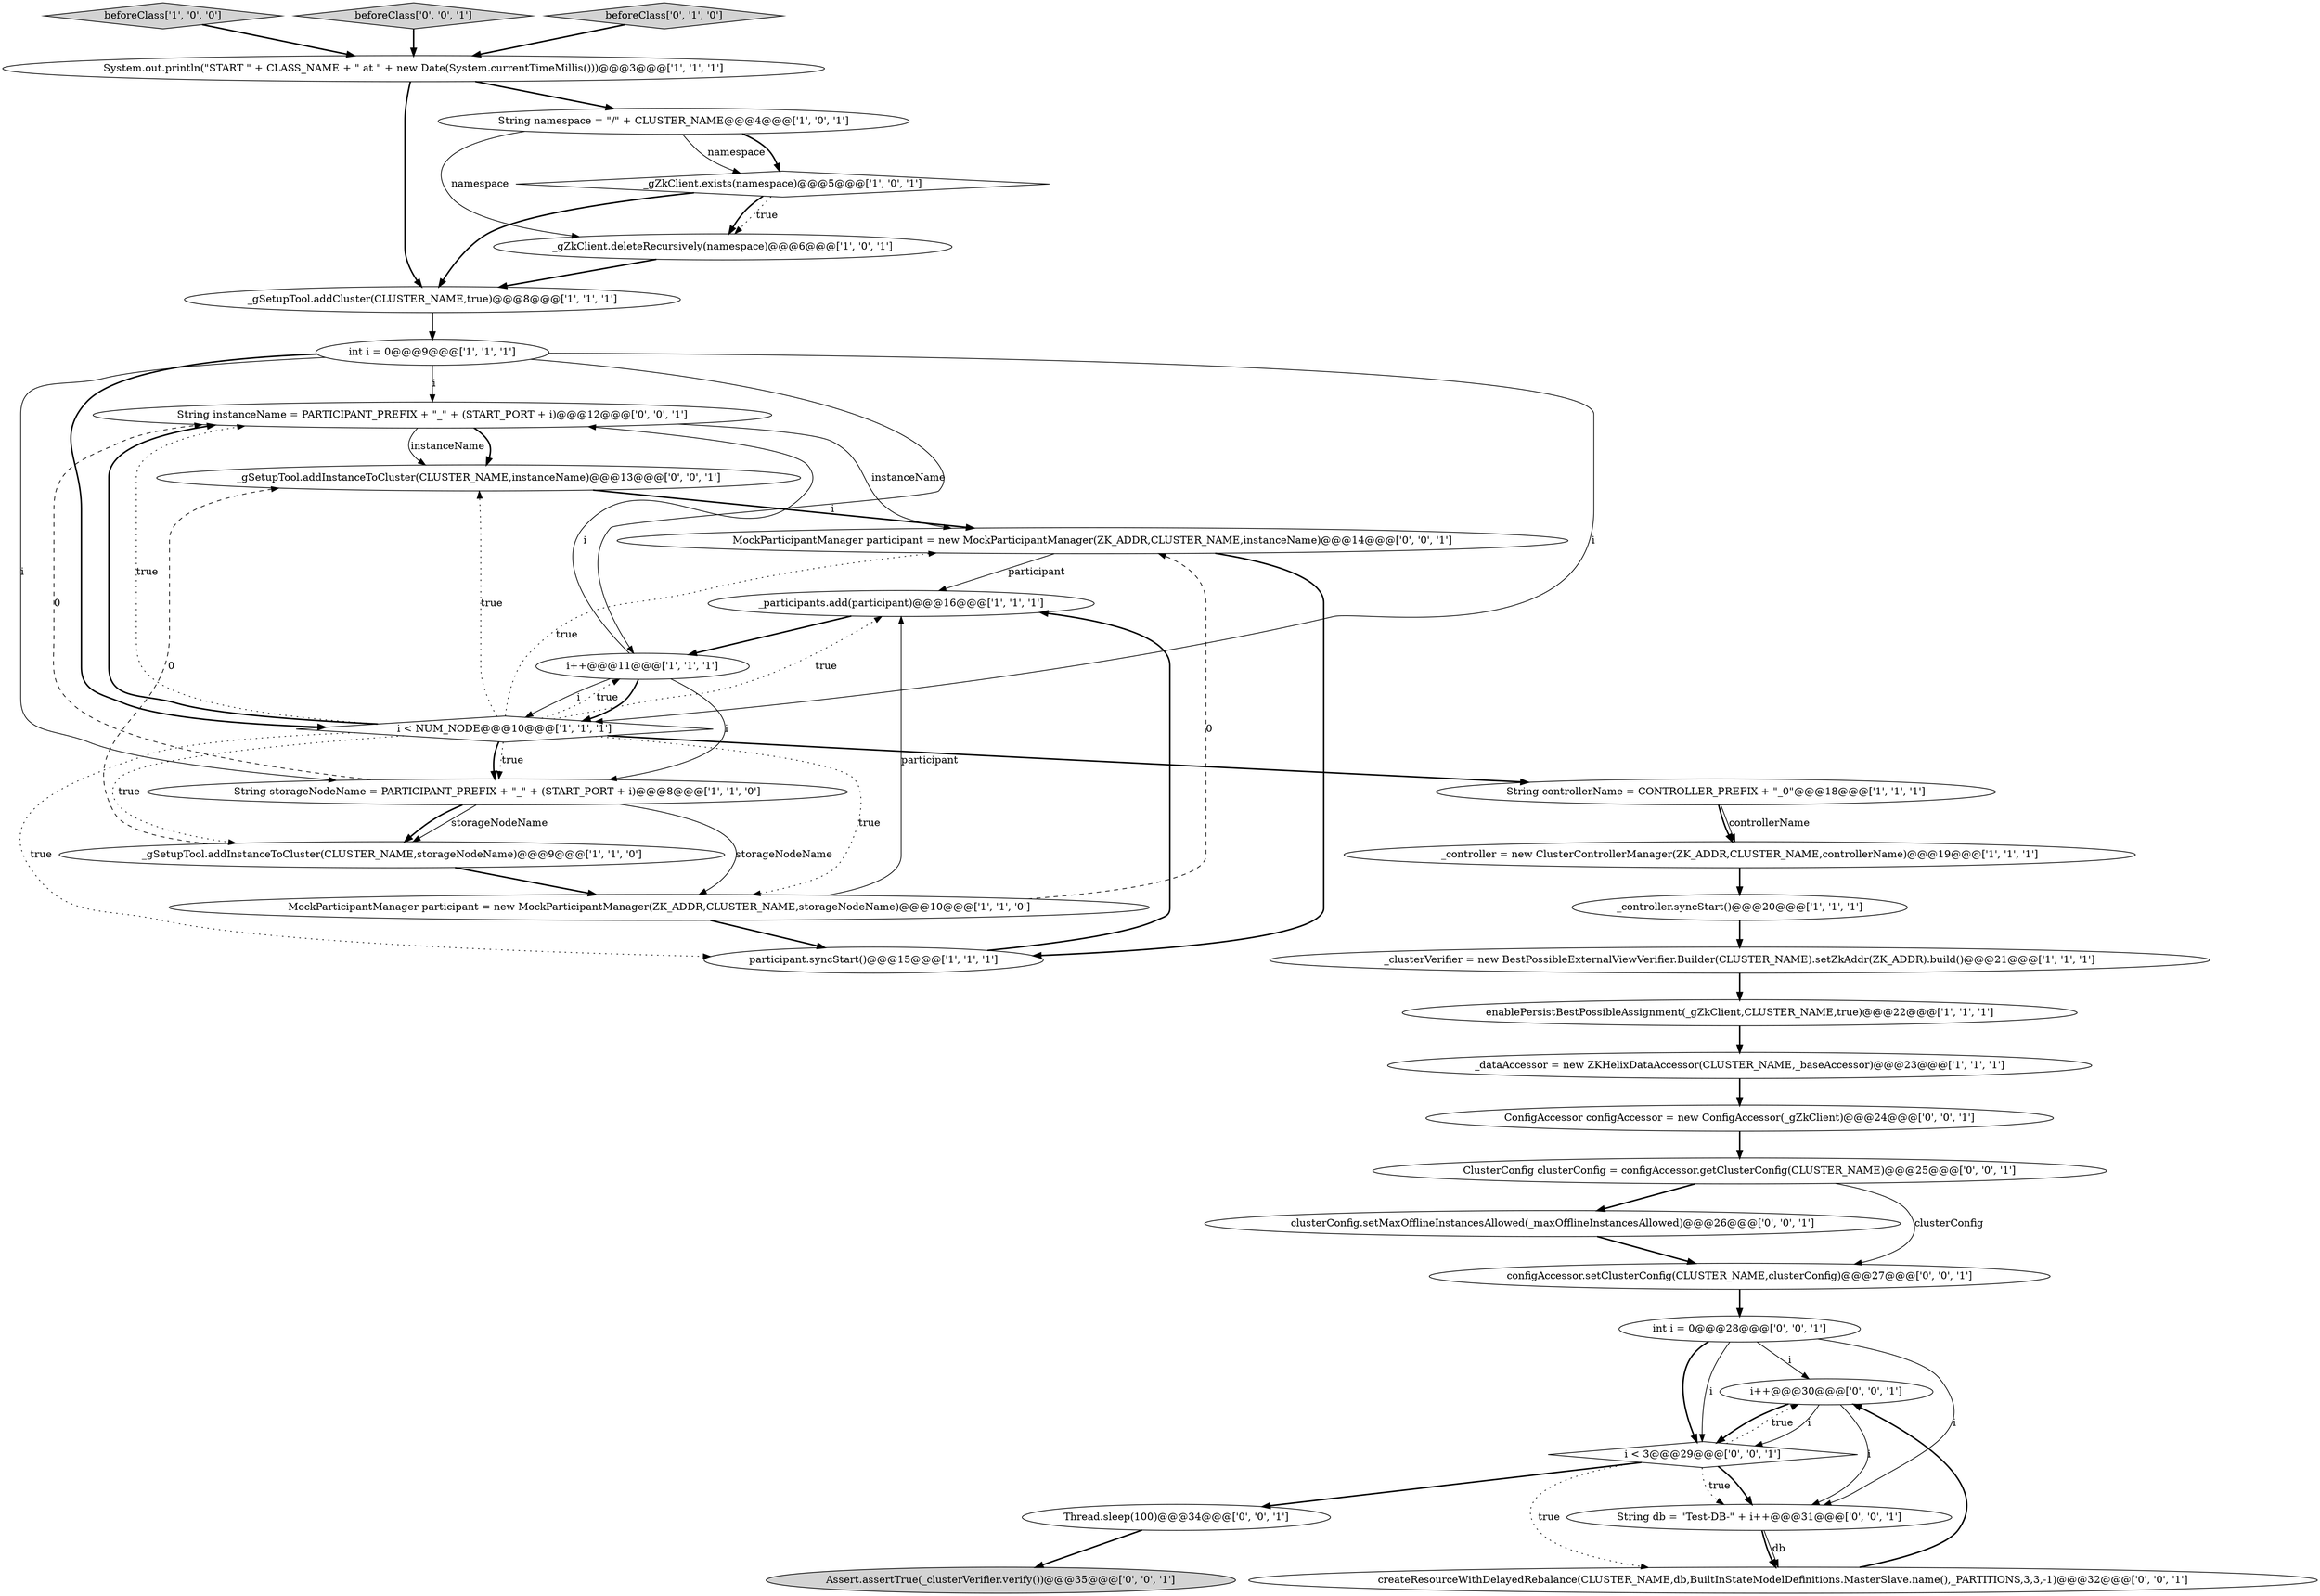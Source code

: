 digraph {
3 [style = filled, label = "_gSetupTool.addCluster(CLUSTER_NAME,true)@@@8@@@['1', '1', '1']", fillcolor = white, shape = ellipse image = "AAA0AAABBB1BBB"];
11 [style = filled, label = "String namespace = \"/\" + CLUSTER_NAME@@@4@@@['1', '0', '1']", fillcolor = white, shape = ellipse image = "AAA0AAABBB1BBB"];
17 [style = filled, label = "int i = 0@@@9@@@['1', '1', '1']", fillcolor = white, shape = ellipse image = "AAA0AAABBB1BBB"];
29 [style = filled, label = "String instanceName = PARTICIPANT_PREFIX + \"_\" + (START_PORT + i)@@@12@@@['0', '0', '1']", fillcolor = white, shape = ellipse image = "AAA0AAABBB3BBB"];
14 [style = filled, label = "_clusterVerifier = new BestPossibleExternalViewVerifier.Builder(CLUSTER_NAME).setZkAddr(ZK_ADDR).build()@@@21@@@['1', '1', '1']", fillcolor = white, shape = ellipse image = "AAA0AAABBB1BBB"];
8 [style = filled, label = "_participants.add(participant)@@@16@@@['1', '1', '1']", fillcolor = white, shape = ellipse image = "AAA0AAABBB1BBB"];
18 [style = filled, label = "MockParticipantManager participant = new MockParticipantManager(ZK_ADDR,CLUSTER_NAME,storageNodeName)@@@10@@@['1', '1', '0']", fillcolor = white, shape = ellipse image = "AAA0AAABBB1BBB"];
6 [style = filled, label = "_controller = new ClusterControllerManager(ZK_ADDR,CLUSTER_NAME,controllerName)@@@19@@@['1', '1', '1']", fillcolor = white, shape = ellipse image = "AAA0AAABBB1BBB"];
33 [style = filled, label = "i++@@@30@@@['0', '0', '1']", fillcolor = white, shape = ellipse image = "AAA0AAABBB3BBB"];
0 [style = filled, label = "_dataAccessor = new ZKHelixDataAccessor(CLUSTER_NAME,_baseAccessor)@@@23@@@['1', '1', '1']", fillcolor = white, shape = ellipse image = "AAA0AAABBB1BBB"];
1 [style = filled, label = "beforeClass['1', '0', '0']", fillcolor = lightgray, shape = diamond image = "AAA0AAABBB1BBB"];
19 [style = filled, label = "_gZkClient.deleteRecursively(namespace)@@@6@@@['1', '0', '1']", fillcolor = white, shape = ellipse image = "AAA0AAABBB1BBB"];
4 [style = filled, label = "String controllerName = CONTROLLER_PREFIX + \"_0\"@@@18@@@['1', '1', '1']", fillcolor = white, shape = ellipse image = "AAA0AAABBB1BBB"];
13 [style = filled, label = "_gZkClient.exists(namespace)@@@5@@@['1', '0', '1']", fillcolor = white, shape = diamond image = "AAA0AAABBB1BBB"];
25 [style = filled, label = "ClusterConfig clusterConfig = configAccessor.getClusterConfig(CLUSTER_NAME)@@@25@@@['0', '0', '1']", fillcolor = white, shape = ellipse image = "AAA0AAABBB3BBB"];
27 [style = filled, label = "beforeClass['0', '0', '1']", fillcolor = lightgray, shape = diamond image = "AAA0AAABBB3BBB"];
32 [style = filled, label = "clusterConfig.setMaxOfflineInstancesAllowed(_maxOfflineInstancesAllowed)@@@26@@@['0', '0', '1']", fillcolor = white, shape = ellipse image = "AAA0AAABBB3BBB"];
9 [style = filled, label = "i < NUM_NODE@@@10@@@['1', '1', '1']", fillcolor = white, shape = diamond image = "AAA0AAABBB1BBB"];
21 [style = filled, label = "_gSetupTool.addInstanceToCluster(CLUSTER_NAME,instanceName)@@@13@@@['0', '0', '1']", fillcolor = white, shape = ellipse image = "AAA0AAABBB3BBB"];
12 [style = filled, label = "participant.syncStart()@@@15@@@['1', '1', '1']", fillcolor = white, shape = ellipse image = "AAA0AAABBB1BBB"];
15 [style = filled, label = "System.out.println(\"START \" + CLASS_NAME + \" at \" + new Date(System.currentTimeMillis()))@@@3@@@['1', '1', '1']", fillcolor = white, shape = ellipse image = "AAA0AAABBB1BBB"];
24 [style = filled, label = "Assert.assertTrue(_clusterVerifier.verify())@@@35@@@['0', '0', '1']", fillcolor = lightgray, shape = ellipse image = "AAA0AAABBB3BBB"];
2 [style = filled, label = "enablePersistBestPossibleAssignment(_gZkClient,CLUSTER_NAME,true)@@@22@@@['1', '1', '1']", fillcolor = white, shape = ellipse image = "AAA0AAABBB1BBB"];
35 [style = filled, label = "MockParticipantManager participant = new MockParticipantManager(ZK_ADDR,CLUSTER_NAME,instanceName)@@@14@@@['0', '0', '1']", fillcolor = white, shape = ellipse image = "AAA0AAABBB3BBB"];
34 [style = filled, label = "ConfigAccessor configAccessor = new ConfigAccessor(_gZkClient)@@@24@@@['0', '0', '1']", fillcolor = white, shape = ellipse image = "AAA0AAABBB3BBB"];
23 [style = filled, label = "int i = 0@@@28@@@['0', '0', '1']", fillcolor = white, shape = ellipse image = "AAA0AAABBB3BBB"];
20 [style = filled, label = "beforeClass['0', '1', '0']", fillcolor = lightgray, shape = diamond image = "AAA0AAABBB2BBB"];
28 [style = filled, label = "configAccessor.setClusterConfig(CLUSTER_NAME,clusterConfig)@@@27@@@['0', '0', '1']", fillcolor = white, shape = ellipse image = "AAA0AAABBB3BBB"];
10 [style = filled, label = "_controller.syncStart()@@@20@@@['1', '1', '1']", fillcolor = white, shape = ellipse image = "AAA0AAABBB1BBB"];
30 [style = filled, label = "i < 3@@@29@@@['0', '0', '1']", fillcolor = white, shape = diamond image = "AAA0AAABBB3BBB"];
5 [style = filled, label = "_gSetupTool.addInstanceToCluster(CLUSTER_NAME,storageNodeName)@@@9@@@['1', '1', '0']", fillcolor = white, shape = ellipse image = "AAA0AAABBB1BBB"];
22 [style = filled, label = "Thread.sleep(100)@@@34@@@['0', '0', '1']", fillcolor = white, shape = ellipse image = "AAA0AAABBB3BBB"];
7 [style = filled, label = "i++@@@11@@@['1', '1', '1']", fillcolor = white, shape = ellipse image = "AAA0AAABBB1BBB"];
31 [style = filled, label = "String db = \"Test-DB-\" + i++@@@31@@@['0', '0', '1']", fillcolor = white, shape = ellipse image = "AAA0AAABBB3BBB"];
16 [style = filled, label = "String storageNodeName = PARTICIPANT_PREFIX + \"_\" + (START_PORT + i)@@@8@@@['1', '1', '0']", fillcolor = white, shape = ellipse image = "AAA0AAABBB1BBB"];
26 [style = filled, label = "createResourceWithDelayedRebalance(CLUSTER_NAME,db,BuiltInStateModelDefinitions.MasterSlave.name(),_PARTITIONS,3,3,-1)@@@32@@@['0', '0', '1']", fillcolor = white, shape = ellipse image = "AAA0AAABBB3BBB"];
33->31 [style = solid, label="i"];
9->12 [style = dotted, label="true"];
9->29 [style = dotted, label="true"];
34->25 [style = bold, label=""];
30->22 [style = bold, label=""];
9->35 [style = dotted, label="true"];
23->30 [style = bold, label=""];
10->14 [style = bold, label=""];
4->6 [style = bold, label=""];
25->28 [style = solid, label="clusterConfig"];
1->15 [style = bold, label=""];
9->4 [style = bold, label=""];
17->9 [style = bold, label=""];
4->6 [style = solid, label="controllerName"];
33->30 [style = solid, label="i"];
25->32 [style = bold, label=""];
18->12 [style = bold, label=""];
29->35 [style = solid, label="instanceName"];
13->19 [style = dotted, label="true"];
5->18 [style = bold, label=""];
30->26 [style = dotted, label="true"];
17->7 [style = solid, label="i"];
23->30 [style = solid, label="i"];
9->21 [style = dotted, label="true"];
15->3 [style = bold, label=""];
18->35 [style = dashed, label="0"];
7->29 [style = solid, label="i"];
11->13 [style = solid, label="namespace"];
17->9 [style = solid, label="i"];
9->16 [style = bold, label=""];
29->21 [style = bold, label=""];
27->15 [style = bold, label=""];
8->7 [style = bold, label=""];
7->9 [style = solid, label="i"];
7->16 [style = solid, label="i"];
31->26 [style = solid, label="db"];
23->33 [style = solid, label="i"];
11->19 [style = solid, label="namespace"];
9->8 [style = dotted, label="true"];
7->9 [style = bold, label=""];
17->29 [style = solid, label="i"];
0->34 [style = bold, label=""];
31->26 [style = bold, label=""];
18->8 [style = solid, label="participant"];
13->19 [style = bold, label=""];
2->0 [style = bold, label=""];
17->16 [style = solid, label="i"];
15->11 [style = bold, label=""];
13->3 [style = bold, label=""];
28->23 [style = bold, label=""];
12->8 [style = bold, label=""];
30->31 [style = bold, label=""];
6->10 [style = bold, label=""];
16->5 [style = solid, label="storageNodeName"];
11->13 [style = bold, label=""];
16->18 [style = solid, label="storageNodeName"];
29->21 [style = solid, label="instanceName"];
33->30 [style = bold, label=""];
16->5 [style = bold, label=""];
16->29 [style = dashed, label="0"];
9->18 [style = dotted, label="true"];
3->17 [style = bold, label=""];
23->31 [style = solid, label="i"];
5->21 [style = dashed, label="0"];
14->2 [style = bold, label=""];
22->24 [style = bold, label=""];
9->16 [style = dotted, label="true"];
21->35 [style = bold, label=""];
9->7 [style = dotted, label="true"];
9->29 [style = bold, label=""];
20->15 [style = bold, label=""];
32->28 [style = bold, label=""];
19->3 [style = bold, label=""];
26->33 [style = bold, label=""];
35->12 [style = bold, label=""];
30->31 [style = dotted, label="true"];
30->33 [style = dotted, label="true"];
35->8 [style = solid, label="participant"];
9->5 [style = dotted, label="true"];
}
